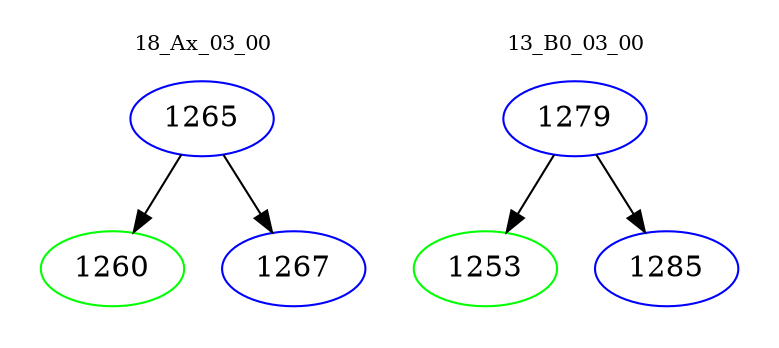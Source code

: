 digraph{
subgraph cluster_0 {
color = white
label = "18_Ax_03_00";
fontsize=10;
T0_1265 [label="1265", color="blue"]
T0_1265 -> T0_1260 [color="black"]
T0_1260 [label="1260", color="green"]
T0_1265 -> T0_1267 [color="black"]
T0_1267 [label="1267", color="blue"]
}
subgraph cluster_1 {
color = white
label = "13_B0_03_00";
fontsize=10;
T1_1279 [label="1279", color="blue"]
T1_1279 -> T1_1253 [color="black"]
T1_1253 [label="1253", color="green"]
T1_1279 -> T1_1285 [color="black"]
T1_1285 [label="1285", color="blue"]
}
}
